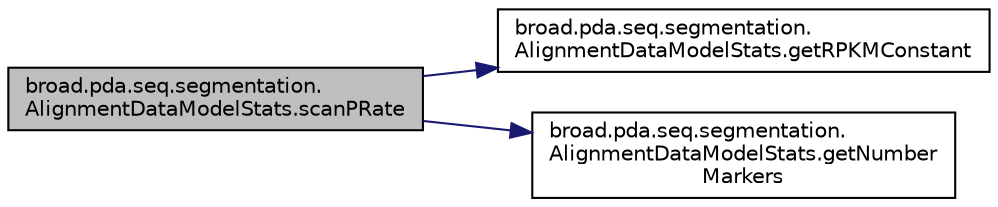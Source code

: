 digraph "broad.pda.seq.segmentation.AlignmentDataModelStats.scanPRate"
{
  edge [fontname="Helvetica",fontsize="10",labelfontname="Helvetica",labelfontsize="10"];
  node [fontname="Helvetica",fontsize="10",shape=record];
  rankdir="LR";
  Node1 [label="broad.pda.seq.segmentation.\lAlignmentDataModelStats.scanPRate",height=0.2,width=0.4,color="black", fillcolor="grey75", style="filled" fontcolor="black"];
  Node1 -> Node2 [color="midnightblue",fontsize="10",style="solid",fontname="Helvetica"];
  Node2 [label="broad.pda.seq.segmentation.\lAlignmentDataModelStats.getRPKMConstant",height=0.2,width=0.4,color="black", fillcolor="white", style="filled",URL="$classbroad_1_1pda_1_1seq_1_1segmentation_1_1_alignment_data_model_stats.html#a943dc7415136c3885385896e7173c5b9"];
  Node1 -> Node3 [color="midnightblue",fontsize="10",style="solid",fontname="Helvetica"];
  Node3 [label="broad.pda.seq.segmentation.\lAlignmentDataModelStats.getNumber\lMarkers",height=0.2,width=0.4,color="black", fillcolor="white", style="filled",URL="$classbroad_1_1pda_1_1seq_1_1segmentation_1_1_alignment_data_model_stats.html#afe80f65d9956c7236d1565af5292d86b"];
}
